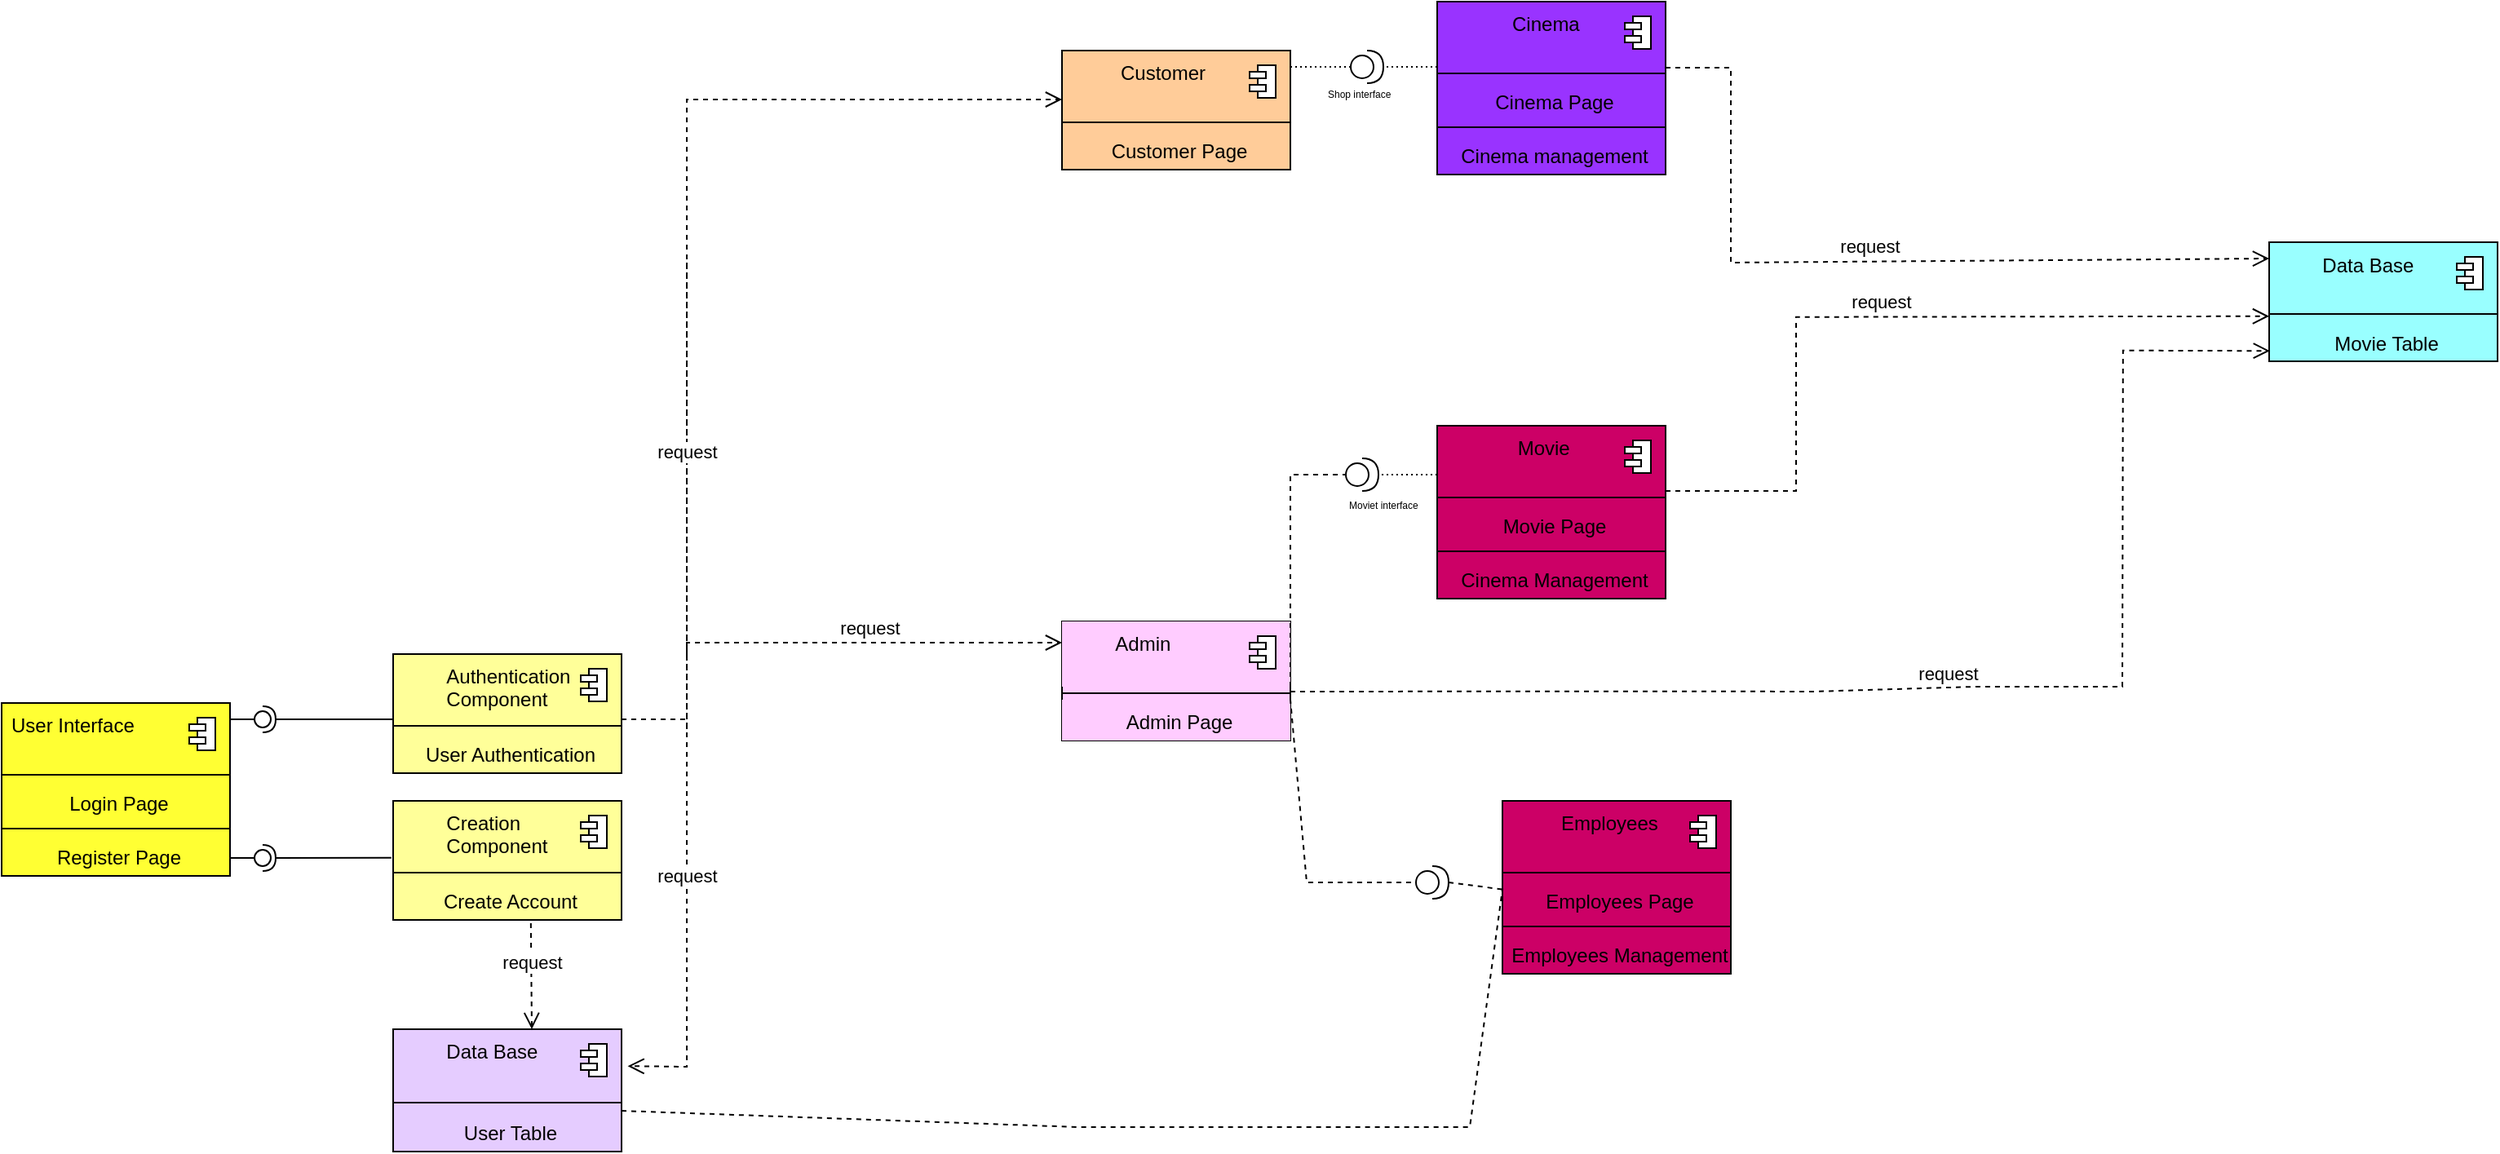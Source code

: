 <mxfile version="24.3.0" type="device">
  <diagram name="Page-1" id="DwCZPOJMU9MB61knrAeJ">
    <mxGraphModel dx="1050" dy="1665" grid="1" gridSize="10" guides="1" tooltips="1" connect="1" arrows="1" fold="1" page="1" pageScale="1" pageWidth="850" pageHeight="1100" math="0" shadow="0">
      <root>
        <mxCell id="0" />
        <mxCell id="1" parent="0" />
        <mxCell id="2sAAKsw5PzMiVldp9nGo-357" value="" style="fontStyle=1;align=center;verticalAlign=top;childLayout=stackLayout;horizontal=1;horizontalStack=0;resizeParent=1;resizeParentMax=0;resizeLast=0;marginBottom=0;fillColor=#FFFF33;" parent="1" vertex="1">
          <mxGeometry x="50" y="250" width="140" height="106" as="geometry" />
        </mxCell>
        <mxCell id="2sAAKsw5PzMiVldp9nGo-358" value="User Interface" style="html=1;align=left;spacingLeft=4;verticalAlign=top;strokeColor=none;fillColor=none;whiteSpace=wrap;" parent="2sAAKsw5PzMiVldp9nGo-357" vertex="1">
          <mxGeometry width="140" height="40" as="geometry" />
        </mxCell>
        <mxCell id="2sAAKsw5PzMiVldp9nGo-359" value="" style="shape=module;jettyWidth=10;jettyHeight=4;" parent="2sAAKsw5PzMiVldp9nGo-358" vertex="1">
          <mxGeometry x="1" width="16" height="20" relative="1" as="geometry">
            <mxPoint x="-25" y="9" as="offset" />
          </mxGeometry>
        </mxCell>
        <mxCell id="2sAAKsw5PzMiVldp9nGo-360" value="" style="line;strokeWidth=1;fillColor=none;align=left;verticalAlign=middle;spacingTop=-1;spacingLeft=3;spacingRight=3;rotatable=0;labelPosition=right;points=[];portConstraint=eastwest;" parent="2sAAKsw5PzMiVldp9nGo-357" vertex="1">
          <mxGeometry y="40" width="140" height="8" as="geometry" />
        </mxCell>
        <mxCell id="2sAAKsw5PzMiVldp9nGo-361" value="Login Page" style="html=1;align=center;spacingLeft=4;verticalAlign=top;strokeColor=none;fillColor=none;whiteSpace=wrap;" parent="2sAAKsw5PzMiVldp9nGo-357" vertex="1">
          <mxGeometry y="48" width="140" height="25" as="geometry" />
        </mxCell>
        <mxCell id="2sAAKsw5PzMiVldp9nGo-362" value="" style="line;strokeWidth=1;fillColor=none;align=left;verticalAlign=middle;spacingTop=-1;spacingLeft=3;spacingRight=3;rotatable=0;labelPosition=right;points=[];portConstraint=eastwest;" parent="2sAAKsw5PzMiVldp9nGo-357" vertex="1">
          <mxGeometry y="73" width="140" height="8" as="geometry" />
        </mxCell>
        <mxCell id="2sAAKsw5PzMiVldp9nGo-363" value="Register Page" style="html=1;align=center;spacingLeft=4;verticalAlign=top;strokeColor=none;fillColor=none;whiteSpace=wrap;" parent="2sAAKsw5PzMiVldp9nGo-357" vertex="1">
          <mxGeometry y="81" width="140" height="25" as="geometry" />
        </mxCell>
        <mxCell id="2sAAKsw5PzMiVldp9nGo-364" value="" style="fontStyle=1;align=center;verticalAlign=top;childLayout=stackLayout;horizontal=1;horizontalStack=0;resizeParent=1;resizeParentMax=0;resizeLast=0;marginBottom=0;fillColor=#FFFF99;" parent="1" vertex="1">
          <mxGeometry x="290" y="220" width="140" height="73" as="geometry" />
        </mxCell>
        <mxCell id="2sAAKsw5PzMiVldp9nGo-365" value="&lt;span style=&quot;white-space: pre;&quot;&gt;&#x9;&lt;/span&gt;Authentication&lt;div&gt;&lt;span style=&quot;white-space: pre;&quot;&gt;&#x9;&lt;/span&gt;Component&lt;br&gt;&lt;/div&gt;" style="html=1;align=left;spacingLeft=4;verticalAlign=top;strokeColor=none;fillColor=none;whiteSpace=wrap;" parent="2sAAKsw5PzMiVldp9nGo-364" vertex="1">
          <mxGeometry width="140" height="40" as="geometry" />
        </mxCell>
        <mxCell id="2sAAKsw5PzMiVldp9nGo-366" value="" style="shape=module;jettyWidth=10;jettyHeight=4;" parent="2sAAKsw5PzMiVldp9nGo-365" vertex="1">
          <mxGeometry x="1" width="16" height="20" relative="1" as="geometry">
            <mxPoint x="-25" y="9" as="offset" />
          </mxGeometry>
        </mxCell>
        <mxCell id="2sAAKsw5PzMiVldp9nGo-367" value="" style="line;strokeWidth=1;fillColor=none;align=left;verticalAlign=middle;spacingTop=-1;spacingLeft=3;spacingRight=3;rotatable=0;labelPosition=right;points=[];portConstraint=eastwest;" parent="2sAAKsw5PzMiVldp9nGo-364" vertex="1">
          <mxGeometry y="40" width="140" height="8" as="geometry" />
        </mxCell>
        <mxCell id="2sAAKsw5PzMiVldp9nGo-368" value="User Authentication" style="html=1;align=center;spacingLeft=4;verticalAlign=top;strokeColor=none;fillColor=none;whiteSpace=wrap;" parent="2sAAKsw5PzMiVldp9nGo-364" vertex="1">
          <mxGeometry y="48" width="140" height="25" as="geometry" />
        </mxCell>
        <mxCell id="2sAAKsw5PzMiVldp9nGo-369" value="" style="ellipse;whiteSpace=wrap;html=1;align=center;aspect=fixed;fillColor=none;strokeColor=none;resizable=0;perimeter=centerPerimeter;rotatable=0;allowArrows=0;points=[];outlineConnect=1;" parent="1" vertex="1">
          <mxGeometry x="220" y="265" width="10" height="10" as="geometry" />
        </mxCell>
        <mxCell id="2sAAKsw5PzMiVldp9nGo-370" value="" style="fontStyle=1;align=center;verticalAlign=top;childLayout=stackLayout;horizontal=1;horizontalStack=0;resizeParent=1;resizeParentMax=0;resizeLast=0;marginBottom=0;fillColor=#FFFF99;" parent="1" vertex="1">
          <mxGeometry x="290" y="310" width="140" height="73" as="geometry" />
        </mxCell>
        <mxCell id="2sAAKsw5PzMiVldp9nGo-371" value="&lt;span style=&quot;white-space: pre;&quot;&gt;&#x9;Creation&lt;/span&gt;&lt;div&gt;&lt;span style=&quot;white-space: pre;&quot;&gt;&#x9;&lt;/span&gt;Component&lt;br&gt;&lt;/div&gt;" style="html=1;align=left;spacingLeft=4;verticalAlign=top;strokeColor=none;fillColor=none;whiteSpace=wrap;" parent="2sAAKsw5PzMiVldp9nGo-370" vertex="1">
          <mxGeometry width="140" height="40" as="geometry" />
        </mxCell>
        <mxCell id="2sAAKsw5PzMiVldp9nGo-372" value="" style="shape=module;jettyWidth=10;jettyHeight=4;" parent="2sAAKsw5PzMiVldp9nGo-371" vertex="1">
          <mxGeometry x="1" width="16" height="20" relative="1" as="geometry">
            <mxPoint x="-25" y="9" as="offset" />
          </mxGeometry>
        </mxCell>
        <mxCell id="2sAAKsw5PzMiVldp9nGo-373" value="" style="line;strokeWidth=1;fillColor=none;align=left;verticalAlign=middle;spacingTop=-1;spacingLeft=3;spacingRight=3;rotatable=0;labelPosition=right;points=[];portConstraint=eastwest;" parent="2sAAKsw5PzMiVldp9nGo-370" vertex="1">
          <mxGeometry y="40" width="140" height="8" as="geometry" />
        </mxCell>
        <mxCell id="2sAAKsw5PzMiVldp9nGo-374" value="Create Account" style="html=1;align=center;spacingLeft=4;verticalAlign=top;strokeColor=none;fillColor=none;whiteSpace=wrap;" parent="2sAAKsw5PzMiVldp9nGo-370" vertex="1">
          <mxGeometry y="48" width="140" height="25" as="geometry" />
        </mxCell>
        <mxCell id="2sAAKsw5PzMiVldp9nGo-375" value="" style="rounded=0;orthogonalLoop=1;jettySize=auto;html=1;endArrow=halfCircle;endFill=0;endSize=6;strokeWidth=1;sketch=0;exitX=0;exitY=1;exitDx=0;exitDy=0;" parent="1" source="2sAAKsw5PzMiVldp9nGo-365" target="2sAAKsw5PzMiVldp9nGo-377" edge="1">
          <mxGeometry relative="1" as="geometry">
            <mxPoint x="230" y="260" as="sourcePoint" />
          </mxGeometry>
        </mxCell>
        <mxCell id="2sAAKsw5PzMiVldp9nGo-376" value="" style="rounded=0;orthogonalLoop=1;jettySize=auto;html=1;endArrow=oval;endFill=0;sketch=0;sourcePerimeterSpacing=0;targetPerimeterSpacing=0;endSize=10;" parent="1" target="2sAAKsw5PzMiVldp9nGo-377" edge="1">
          <mxGeometry relative="1" as="geometry">
            <mxPoint x="190" y="260" as="sourcePoint" />
          </mxGeometry>
        </mxCell>
        <mxCell id="2sAAKsw5PzMiVldp9nGo-377" value="" style="ellipse;whiteSpace=wrap;html=1;align=center;aspect=fixed;fillColor=none;strokeColor=none;resizable=0;perimeter=centerPerimeter;rotatable=0;allowArrows=0;points=[];outlineConnect=1;" parent="1" vertex="1">
          <mxGeometry x="205" y="255" width="10" height="10" as="geometry" />
        </mxCell>
        <mxCell id="2sAAKsw5PzMiVldp9nGo-378" value="" style="rounded=0;orthogonalLoop=1;jettySize=auto;html=1;endArrow=halfCircle;endFill=0;endSize=6;strokeWidth=1;sketch=0;exitX=-0.008;exitY=0.873;exitDx=0;exitDy=0;exitPerimeter=0;" parent="1" source="2sAAKsw5PzMiVldp9nGo-371" target="2sAAKsw5PzMiVldp9nGo-380" edge="1">
          <mxGeometry relative="1" as="geometry">
            <mxPoint x="230" y="345" as="sourcePoint" />
          </mxGeometry>
        </mxCell>
        <mxCell id="2sAAKsw5PzMiVldp9nGo-379" value="" style="rounded=0;orthogonalLoop=1;jettySize=auto;html=1;endArrow=oval;endFill=0;sketch=0;sourcePerimeterSpacing=0;targetPerimeterSpacing=0;endSize=10;" parent="1" target="2sAAKsw5PzMiVldp9nGo-380" edge="1">
          <mxGeometry relative="1" as="geometry">
            <mxPoint x="190" y="345" as="sourcePoint" />
          </mxGeometry>
        </mxCell>
        <mxCell id="2sAAKsw5PzMiVldp9nGo-380" value="" style="ellipse;whiteSpace=wrap;html=1;align=center;aspect=fixed;fillColor=none;strokeColor=none;resizable=0;perimeter=centerPerimeter;rotatable=0;allowArrows=0;points=[];outlineConnect=1;" parent="1" vertex="1">
          <mxGeometry x="205" y="340" width="10" height="10" as="geometry" />
        </mxCell>
        <mxCell id="2sAAKsw5PzMiVldp9nGo-381" value="" style="fontStyle=1;align=center;verticalAlign=top;childLayout=stackLayout;horizontal=1;horizontalStack=0;resizeParent=1;resizeParentMax=0;resizeLast=0;marginBottom=0;fillColor=#FFCCFF;" parent="1" vertex="1">
          <mxGeometry x="700" y="200" width="140" height="73" as="geometry" />
        </mxCell>
        <mxCell id="2sAAKsw5PzMiVldp9nGo-382" value="&lt;span style=&quot;white-space: pre;&quot;&gt;&#x9;&lt;/span&gt;Admin" style="html=1;align=left;spacingLeft=4;verticalAlign=top;strokeColor=none;fillColor=#FFCCFF;whiteSpace=wrap;" parent="2sAAKsw5PzMiVldp9nGo-381" vertex="1">
          <mxGeometry width="140" height="40" as="geometry" />
        </mxCell>
        <mxCell id="2sAAKsw5PzMiVldp9nGo-383" value="" style="shape=module;jettyWidth=10;jettyHeight=4;" parent="2sAAKsw5PzMiVldp9nGo-382" vertex="1">
          <mxGeometry x="1" width="16" height="20" relative="1" as="geometry">
            <mxPoint x="-25" y="9" as="offset" />
          </mxGeometry>
        </mxCell>
        <mxCell id="2sAAKsw5PzMiVldp9nGo-384" value="" style="line;strokeWidth=1;fillColor=#FFCCFF;align=left;verticalAlign=middle;spacingTop=-1;spacingLeft=3;spacingRight=3;rotatable=0;labelPosition=right;points=[];portConstraint=eastwest;" parent="2sAAKsw5PzMiVldp9nGo-381" vertex="1">
          <mxGeometry y="40" width="140" height="8" as="geometry" />
        </mxCell>
        <mxCell id="2sAAKsw5PzMiVldp9nGo-385" value="Admin Page" style="html=1;align=center;spacingLeft=4;verticalAlign=top;strokeColor=none;fillColor=#FFCCFF;whiteSpace=wrap;" parent="2sAAKsw5PzMiVldp9nGo-381" vertex="1">
          <mxGeometry y="48" width="140" height="25" as="geometry" />
        </mxCell>
        <mxCell id="2sAAKsw5PzMiVldp9nGo-386" value="" style="fontStyle=1;align=center;verticalAlign=top;childLayout=stackLayout;horizontal=1;horizontalStack=0;resizeParent=1;resizeParentMax=0;resizeLast=0;marginBottom=0;fillColor=#9933FF;" parent="1" vertex="1">
          <mxGeometry x="930" y="-180" width="140" height="106" as="geometry" />
        </mxCell>
        <mxCell id="2sAAKsw5PzMiVldp9nGo-387" value="&amp;nbsp; &amp;nbsp; &amp;nbsp; &amp;nbsp; &amp;nbsp; &amp;nbsp; Cinema" style="html=1;align=left;spacingLeft=4;verticalAlign=top;strokeColor=none;fillColor=none;whiteSpace=wrap;" parent="2sAAKsw5PzMiVldp9nGo-386" vertex="1">
          <mxGeometry width="140" height="40" as="geometry" />
        </mxCell>
        <mxCell id="2sAAKsw5PzMiVldp9nGo-388" value="" style="shape=module;jettyWidth=10;jettyHeight=4;" parent="2sAAKsw5PzMiVldp9nGo-387" vertex="1">
          <mxGeometry x="1" width="16" height="20" relative="1" as="geometry">
            <mxPoint x="-25" y="9" as="offset" />
          </mxGeometry>
        </mxCell>
        <mxCell id="2sAAKsw5PzMiVldp9nGo-389" value="" style="line;strokeWidth=1;fillColor=none;align=left;verticalAlign=middle;spacingTop=-1;spacingLeft=3;spacingRight=3;rotatable=0;labelPosition=right;points=[];portConstraint=eastwest;" parent="2sAAKsw5PzMiVldp9nGo-386" vertex="1">
          <mxGeometry y="40" width="140" height="8" as="geometry" />
        </mxCell>
        <mxCell id="2sAAKsw5PzMiVldp9nGo-390" value="Cinema Page" style="html=1;align=center;spacingLeft=4;verticalAlign=top;strokeColor=none;fillColor=none;whiteSpace=wrap;" parent="2sAAKsw5PzMiVldp9nGo-386" vertex="1">
          <mxGeometry y="48" width="140" height="25" as="geometry" />
        </mxCell>
        <mxCell id="2sAAKsw5PzMiVldp9nGo-391" value="" style="line;strokeWidth=1;fillColor=none;align=left;verticalAlign=middle;spacingTop=-1;spacingLeft=3;spacingRight=3;rotatable=0;labelPosition=right;points=[];portConstraint=eastwest;" parent="2sAAKsw5PzMiVldp9nGo-386" vertex="1">
          <mxGeometry y="73" width="140" height="8" as="geometry" />
        </mxCell>
        <mxCell id="2sAAKsw5PzMiVldp9nGo-392" value="Cinema management" style="html=1;align=center;spacingLeft=4;verticalAlign=top;strokeColor=none;fillColor=none;whiteSpace=wrap;" parent="2sAAKsw5PzMiVldp9nGo-386" vertex="1">
          <mxGeometry y="81" width="140" height="25" as="geometry" />
        </mxCell>
        <mxCell id="2sAAKsw5PzMiVldp9nGo-412" value="" style="fontStyle=1;align=center;verticalAlign=top;childLayout=stackLayout;horizontal=1;horizontalStack=0;resizeParent=1;resizeParentMax=0;resizeLast=0;marginBottom=0;fillColor=#FFCC99;" parent="1" vertex="1">
          <mxGeometry x="700" y="-150" width="140" height="73" as="geometry" />
        </mxCell>
        <mxCell id="2sAAKsw5PzMiVldp9nGo-413" value="&lt;span style=&quot;white-space: pre;&quot;&gt;&#x9;&lt;/span&gt;&amp;nbsp;Customer" style="html=1;align=left;spacingLeft=4;verticalAlign=top;strokeColor=none;fillColor=none;whiteSpace=wrap;" parent="2sAAKsw5PzMiVldp9nGo-412" vertex="1">
          <mxGeometry width="140" height="40" as="geometry" />
        </mxCell>
        <mxCell id="2sAAKsw5PzMiVldp9nGo-414" value="" style="shape=module;jettyWidth=10;jettyHeight=4;" parent="2sAAKsw5PzMiVldp9nGo-413" vertex="1">
          <mxGeometry x="1" width="16" height="20" relative="1" as="geometry">
            <mxPoint x="-25" y="9" as="offset" />
          </mxGeometry>
        </mxCell>
        <mxCell id="2sAAKsw5PzMiVldp9nGo-415" value="" style="line;strokeWidth=1;fillColor=none;align=left;verticalAlign=middle;spacingTop=-1;spacingLeft=3;spacingRight=3;rotatable=0;labelPosition=right;points=[];portConstraint=eastwest;" parent="2sAAKsw5PzMiVldp9nGo-412" vertex="1">
          <mxGeometry y="40" width="140" height="8" as="geometry" />
        </mxCell>
        <mxCell id="2sAAKsw5PzMiVldp9nGo-416" value="Customer Page" style="html=1;align=center;spacingLeft=4;verticalAlign=top;strokeColor=none;fillColor=none;whiteSpace=wrap;" parent="2sAAKsw5PzMiVldp9nGo-412" vertex="1">
          <mxGeometry y="48" width="140" height="25" as="geometry" />
        </mxCell>
        <mxCell id="2sAAKsw5PzMiVldp9nGo-429" value="" style="endArrow=none;html=1;rounded=0;dashed=1;dashPattern=1 2;entryX=0;entryY=0.5;entryDx=0;entryDy=0;entryPerimeter=0;exitX=-0.019;exitY=0.889;exitDx=0;exitDy=0;exitPerimeter=0;" parent="1" edge="1">
          <mxGeometry relative="1" as="geometry">
            <mxPoint x="930" y="-140" as="sourcePoint" />
            <mxPoint x="897" y="-140" as="targetPoint" />
          </mxGeometry>
        </mxCell>
        <mxCell id="2sAAKsw5PzMiVldp9nGo-430" value="" style="endArrow=none;html=1;rounded=0;dashed=1;dashPattern=1 2;entryX=1;entryY=0.25;entryDx=0;entryDy=0;exitX=1;exitY=0.5;exitDx=0;exitDy=0;exitPerimeter=0;" parent="1" target="2sAAKsw5PzMiVldp9nGo-413" edge="1">
          <mxGeometry relative="1" as="geometry">
            <mxPoint x="877" y="-140" as="sourcePoint" />
            <mxPoint x="843" y="-50" as="targetPoint" />
          </mxGeometry>
        </mxCell>
        <mxCell id="2sAAKsw5PzMiVldp9nGo-431" value="" style="shape=providedRequiredInterface;html=1;verticalLabelPosition=bottom;sketch=0;rotation=0;" parent="1" vertex="1">
          <mxGeometry x="877" y="-150" width="20" height="20" as="geometry" />
        </mxCell>
        <mxCell id="2sAAKsw5PzMiVldp9nGo-433" value="" style="endArrow=none;html=1;rounded=0;dashed=1;dashPattern=1 2;entryX=0;entryY=0.5;entryDx=0;entryDy=0;entryPerimeter=0;exitX=0.019;exitY=0.842;exitDx=0;exitDy=0;exitPerimeter=0;" parent="1" edge="1">
          <mxGeometry relative="1" as="geometry">
            <mxPoint x="933" y="110" as="sourcePoint" />
            <mxPoint x="894" y="110" as="targetPoint" />
          </mxGeometry>
        </mxCell>
        <mxCell id="2sAAKsw5PzMiVldp9nGo-435" value="&lt;span style=&quot;color: rgba(0, 0, 0, 0); font-family: monospace; font-size: 0px; text-align: start;&quot;&gt;%3CmxGraphModel%3E%3Croot%3E%3CmxCell%20id%3D%220%22%2F%3E%3CmxCell%20id%3D%221%22%20parent%3D%220%22%2F%3E%3CmxCell%20id%3D%222%22%20value%3D%22%22%20style%3D%22fontStyle%3D1%3Balign%3Dcenter%3BverticalAlign%3Dtop%3BchildLayout%3DstackLayout%3Bhorizontal%3D1%3BhorizontalStack%3D0%3BresizeParent%3D1%3BresizeParentMax%3D0%3BresizeLast%3D0%3BmarginBottom%3D0%3BfillColor%3D%23CC0066%3B%22%20vertex%3D%221%22%20parent%3D%221%22%3E%3CmxGeometry%20x%3D%22930%22%20y%3D%2280%22%20width%3D%22140%22%20height%3D%22106%22%20as%3D%22geometry%22%2F%3E%3C%2FmxCell%3E%3CmxCell%20id%3D%223%22%20value%3D%22%26amp%3Bnbsp%3B%20%26amp%3Bnbsp%3B%20%26amp%3Bnbsp%3B%20%26amp%3Bnbsp%3B%20%26amp%3Bnbsp%3B%20%26amp%3Bnbsp%3B%20%26amp%3Bnbsp%3BMovie%22%20style%3D%22html%3D1%3Balign%3Dleft%3BspacingLeft%3D4%3BverticalAlign%3Dtop%3BstrokeColor%3Dnone%3BfillColor%3Dnone%3BwhiteSpace%3Dwrap%3B%22%20vertex%3D%221%22%20parent%3D%222%22%3E%3CmxGeometry%20width%3D%22140%22%20height%3D%2240%22%20as%3D%22geometry%22%2F%3E%3C%2FmxCell%3E%3CmxCell%20id%3D%224%22%20value%3D%22%22%20style%3D%22shape%3Dmodule%3BjettyWidth%3D10%3BjettyHeight%3D4%3B%22%20vertex%3D%221%22%20parent%3D%223%22%3E%3CmxGeometry%20x%3D%221%22%20width%3D%2216%22%20height%3D%2220%22%20relative%3D%221%22%20as%3D%22geometry%22%3E%3CmxPoint%20x%3D%22-25%22%20y%3D%229%22%20as%3D%22offset%22%2F%3E%3C%2FmxGeometry%3E%3C%2FmxCell%3E%3CmxCell%20id%3D%225%22%20value%3D%22%22%20style%3D%22line%3BstrokeWidth%3D1%3BfillColor%3Dnone%3Balign%3Dleft%3BverticalAlign%3Dmiddle%3BspacingTop%3D-1%3BspacingLeft%3D3%3BspacingRight%3D3%3Brotatable%3D0%3BlabelPosition%3Dright%3Bpoints%3D%5B%5D%3BportConstraint%3Deastwest%3B%22%20vertex%3D%221%22%20parent%3D%222%22%3E%3CmxGeometry%20y%3D%2240%22%20width%3D%22140%22%20height%3D%228%22%20as%3D%22geometry%22%2F%3E%3C%2FmxCell%3E%3CmxCell%20id%3D%226%22%20value%3D%22%26lt%3Bspan%20style%3D%26quot%3Btext-align%3A%20left%3B%26quot%3B%26gt%3BMovie%26lt%3B%2Fspan%26gt%3B%26amp%3Bnbsp%3BPage%22%20style%3D%22html%3D1%3Balign%3Dcenter%3BspacingLeft%3D4%3BverticalAlign%3Dtop%3BstrokeColor%3Dnone%3BfillColor%3Dnone%3BwhiteSpace%3Dwrap%3B%22%20vertex%3D%221%22%20parent%3D%222%22%3E%3CmxGeometry%20y%3D%2248%22%20width%3D%22140%22%20height%3D%2225%22%20as%3D%22geometry%22%2F%3E%3C%2FmxCell%3E%3CmxCell%20id%3D%227%22%20value%3D%22%22%20style%3D%22line%3BstrokeWidth%3D1%3BfillColor%3Dnone%3Balign%3Dleft%3BverticalAlign%3Dmiddle%3BspacingTop%3D-1%3BspacingLeft%3D3%3BspacingRight%3D3%3Brotatable%3D0%3BlabelPosition%3Dright%3Bpoints%3D%5B%5D%3BportConstraint%3Deastwest%3B%22%20vertex%3D%221%22%20parent%3D%222%22%3E%3CmxGeometry%20y%3D%2273%22%20width%3D%22140%22%20height%3D%228%22%20as%3D%22geometry%22%2F%3E%3C%2FmxCell%3E%3CmxCell%20id%3D%228%22%20value%3D%22Cinema%20Management%22%20style%3D%22html%3D1%3Balign%3Dcenter%3BspacingLeft%3D4%3BverticalAlign%3Dtop%3BstrokeColor%3Dnone%3BfillColor%3Dnone%3BwhiteSpace%3Dwrap%3B%22%20vertex%3D%221%22%20parent%3D%222%22%3E%3CmxGeometry%20y%3D%2281%22%20width%3D%22140%22%20height%3D%2225%22%20as%3D%22geometry%22%2F%3E%3C%2FmxCell%3E%3C%2Froot%3E%3C%2FmxGraphModel%3E&lt;/span&gt;" style="shape=providedRequiredInterface;html=1;verticalLabelPosition=bottom;sketch=0;rotation=0;" parent="1" vertex="1">
          <mxGeometry x="874" y="100" width="20" height="20" as="geometry" />
        </mxCell>
        <mxCell id="2sAAKsw5PzMiVldp9nGo-439" value="&lt;span style=&quot;font-size: 6px;&quot;&gt;Moviet interface&lt;/span&gt;" style="text;strokeColor=none;fillColor=none;spacingLeft=4;spacingRight=4;overflow=hidden;rotatable=0;points=[[0,0.5],[1,0.5]];portConstraint=eastwest;fontSize=12;whiteSpace=wrap;html=1;" parent="1" vertex="1">
          <mxGeometry x="870" y="113" width="57" height="40" as="geometry" />
        </mxCell>
        <mxCell id="2sAAKsw5PzMiVldp9nGo-448" value="" style="fontStyle=1;align=center;verticalAlign=top;childLayout=stackLayout;horizontal=1;horizontalStack=0;resizeParent=1;resizeParentMax=0;resizeLast=0;marginBottom=0;fillColor=#CC0066;" parent="1" vertex="1">
          <mxGeometry x="930" y="80" width="140" height="106" as="geometry" />
        </mxCell>
        <mxCell id="2sAAKsw5PzMiVldp9nGo-449" value="&amp;nbsp; &amp;nbsp; &amp;nbsp; &amp;nbsp; &amp;nbsp; &amp;nbsp; &amp;nbsp;Movie" style="html=1;align=left;spacingLeft=4;verticalAlign=top;strokeColor=none;fillColor=none;whiteSpace=wrap;" parent="2sAAKsw5PzMiVldp9nGo-448" vertex="1">
          <mxGeometry width="140" height="40" as="geometry" />
        </mxCell>
        <mxCell id="2sAAKsw5PzMiVldp9nGo-450" value="" style="shape=module;jettyWidth=10;jettyHeight=4;" parent="2sAAKsw5PzMiVldp9nGo-449" vertex="1">
          <mxGeometry x="1" width="16" height="20" relative="1" as="geometry">
            <mxPoint x="-25" y="9" as="offset" />
          </mxGeometry>
        </mxCell>
        <mxCell id="2sAAKsw5PzMiVldp9nGo-451" value="" style="line;strokeWidth=1;fillColor=none;align=left;verticalAlign=middle;spacingTop=-1;spacingLeft=3;spacingRight=3;rotatable=0;labelPosition=right;points=[];portConstraint=eastwest;" parent="2sAAKsw5PzMiVldp9nGo-448" vertex="1">
          <mxGeometry y="40" width="140" height="8" as="geometry" />
        </mxCell>
        <mxCell id="2sAAKsw5PzMiVldp9nGo-452" value="&lt;span style=&quot;text-align: left;&quot;&gt;Movie&lt;/span&gt;&amp;nbsp;Page" style="html=1;align=center;spacingLeft=4;verticalAlign=top;strokeColor=none;fillColor=none;whiteSpace=wrap;" parent="2sAAKsw5PzMiVldp9nGo-448" vertex="1">
          <mxGeometry y="48" width="140" height="25" as="geometry" />
        </mxCell>
        <mxCell id="2sAAKsw5PzMiVldp9nGo-453" value="" style="line;strokeWidth=1;fillColor=none;align=left;verticalAlign=middle;spacingTop=-1;spacingLeft=3;spacingRight=3;rotatable=0;labelPosition=right;points=[];portConstraint=eastwest;" parent="2sAAKsw5PzMiVldp9nGo-448" vertex="1">
          <mxGeometry y="73" width="140" height="8" as="geometry" />
        </mxCell>
        <mxCell id="2sAAKsw5PzMiVldp9nGo-454" value="Cinema Management" style="html=1;align=center;spacingLeft=4;verticalAlign=top;strokeColor=none;fillColor=none;whiteSpace=wrap;" parent="2sAAKsw5PzMiVldp9nGo-448" vertex="1">
          <mxGeometry y="81" width="140" height="25" as="geometry" />
        </mxCell>
        <mxCell id="2sAAKsw5PzMiVldp9nGo-455" value="&lt;span style=&quot;font-size: 6px;&quot;&gt;Shop interface&lt;/span&gt;" style="text;strokeColor=none;fillColor=none;spacingLeft=4;spacingRight=4;overflow=hidden;rotatable=0;points=[[0,0.5],[1,0.5]];portConstraint=eastwest;fontSize=12;whiteSpace=wrap;html=1;" parent="1" vertex="1">
          <mxGeometry x="857" y="-139.5" width="60" height="40" as="geometry" />
        </mxCell>
        <mxCell id="2sAAKsw5PzMiVldp9nGo-462" value="" style="fontStyle=1;align=center;verticalAlign=top;childLayout=stackLayout;horizontal=1;horizontalStack=0;resizeParent=1;resizeParentMax=0;resizeLast=0;marginBottom=0;fillColor=#99FFFF;" parent="1" vertex="1">
          <mxGeometry x="1440" y="-32.5" width="140" height="73" as="geometry" />
        </mxCell>
        <mxCell id="2sAAKsw5PzMiVldp9nGo-463" value="&lt;span style=&quot;white-space: pre;&quot;&gt;&#x9;&lt;/span&gt;Data Base" style="html=1;align=left;spacingLeft=4;verticalAlign=top;strokeColor=none;fillColor=none;whiteSpace=wrap;" parent="2sAAKsw5PzMiVldp9nGo-462" vertex="1">
          <mxGeometry width="140" height="40" as="geometry" />
        </mxCell>
        <mxCell id="2sAAKsw5PzMiVldp9nGo-464" value="" style="shape=module;jettyWidth=10;jettyHeight=4;" parent="2sAAKsw5PzMiVldp9nGo-463" vertex="1">
          <mxGeometry x="1" width="16" height="20" relative="1" as="geometry">
            <mxPoint x="-25" y="9" as="offset" />
          </mxGeometry>
        </mxCell>
        <mxCell id="2sAAKsw5PzMiVldp9nGo-465" value="" style="line;strokeWidth=1;fillColor=none;align=left;verticalAlign=middle;spacingTop=-1;spacingLeft=3;spacingRight=3;rotatable=0;labelPosition=right;points=[];portConstraint=eastwest;" parent="2sAAKsw5PzMiVldp9nGo-462" vertex="1">
          <mxGeometry y="40" width="140" height="8" as="geometry" />
        </mxCell>
        <mxCell id="2sAAKsw5PzMiVldp9nGo-466" value="Movie Table" style="html=1;align=center;spacingLeft=4;verticalAlign=top;strokeColor=none;fillColor=none;whiteSpace=wrap;" parent="2sAAKsw5PzMiVldp9nGo-462" vertex="1">
          <mxGeometry y="48" width="140" height="25" as="geometry" />
        </mxCell>
        <mxCell id="2sAAKsw5PzMiVldp9nGo-467" value="" style="fontStyle=1;align=center;verticalAlign=top;childLayout=stackLayout;horizontal=1;horizontalStack=0;resizeParent=1;resizeParentMax=0;resizeLast=0;marginBottom=0;fillColor=#E5CCFF;" parent="1" vertex="1">
          <mxGeometry x="290" y="450" width="140" height="75" as="geometry" />
        </mxCell>
        <mxCell id="2sAAKsw5PzMiVldp9nGo-468" value="&lt;span style=&quot;white-space: pre;&quot;&gt;&#x9;&lt;/span&gt;Data Base" style="html=1;align=left;spacingLeft=4;verticalAlign=top;strokeColor=none;fillColor=none;whiteSpace=wrap;" parent="2sAAKsw5PzMiVldp9nGo-467" vertex="1">
          <mxGeometry width="140" height="40" as="geometry" />
        </mxCell>
        <mxCell id="2sAAKsw5PzMiVldp9nGo-469" value="" style="shape=module;jettyWidth=10;jettyHeight=4;" parent="2sAAKsw5PzMiVldp9nGo-468" vertex="1">
          <mxGeometry x="1" width="16" height="20" relative="1" as="geometry">
            <mxPoint x="-25" y="9" as="offset" />
          </mxGeometry>
        </mxCell>
        <mxCell id="2sAAKsw5PzMiVldp9nGo-470" value="" style="line;strokeWidth=1;fillColor=none;align=left;verticalAlign=middle;spacingTop=-1;spacingLeft=3;spacingRight=3;rotatable=0;labelPosition=right;points=[];portConstraint=eastwest;" parent="2sAAKsw5PzMiVldp9nGo-467" vertex="1">
          <mxGeometry y="40" width="140" height="10" as="geometry" />
        </mxCell>
        <mxCell id="2sAAKsw5PzMiVldp9nGo-471" value="User Table" style="html=1;align=center;spacingLeft=4;verticalAlign=top;strokeColor=none;fillColor=none;whiteSpace=wrap;" parent="2sAAKsw5PzMiVldp9nGo-467" vertex="1">
          <mxGeometry y="50" width="140" height="25" as="geometry" />
        </mxCell>
        <mxCell id="2sAAKsw5PzMiVldp9nGo-472" value="request" style="html=1;verticalAlign=bottom;endArrow=open;dashed=1;endSize=8;curved=0;rounded=0;exitX=0.603;exitY=1.082;exitDx=0;exitDy=0;exitPerimeter=0;" parent="1" source="2sAAKsw5PzMiVldp9nGo-374" edge="1">
          <mxGeometry relative="1" as="geometry">
            <mxPoint x="455" y="450" as="sourcePoint" />
            <mxPoint x="375" y="450" as="targetPoint" />
          </mxGeometry>
        </mxCell>
        <mxCell id="2sAAKsw5PzMiVldp9nGo-473" value="request" style="html=1;verticalAlign=bottom;endArrow=open;dashed=1;endSize=8;curved=0;rounded=0;entryX=1.027;entryY=0.565;entryDx=0;entryDy=0;entryPerimeter=0;" parent="1" target="2sAAKsw5PzMiVldp9nGo-468" edge="1">
          <mxGeometry relative="1" as="geometry">
            <mxPoint x="430" y="260" as="sourcePoint" />
            <mxPoint x="481" y="445" as="targetPoint" />
            <Array as="points">
              <mxPoint x="470" y="260" />
              <mxPoint x="470" y="473" />
            </Array>
          </mxGeometry>
        </mxCell>
        <mxCell id="2sAAKsw5PzMiVldp9nGo-475" value="request" style="html=1;verticalAlign=bottom;endArrow=open;dashed=1;endSize=8;curved=0;rounded=0;entryX=0;entryY=0.5;entryDx=0;entryDy=0;" parent="1" edge="1">
          <mxGeometry relative="1" as="geometry">
            <mxPoint x="470" y="-20" as="sourcePoint" />
            <mxPoint x="700" y="-120" as="targetPoint" />
            <Array as="points">
              <mxPoint x="470" y="270" />
              <mxPoint x="470" />
              <mxPoint x="470" y="-120" />
            </Array>
          </mxGeometry>
        </mxCell>
        <mxCell id="2sAAKsw5PzMiVldp9nGo-477" value="request" style="html=1;verticalAlign=bottom;endArrow=open;dashed=1;endSize=8;curved=0;rounded=0;entryX=0;entryY=0.5;entryDx=0;entryDy=0;" parent="1" edge="1">
          <mxGeometry relative="1" as="geometry">
            <mxPoint x="470" y="220" as="sourcePoint" />
            <mxPoint x="700" y="213" as="targetPoint" />
            <Array as="points">
              <mxPoint x="470" y="213" />
            </Array>
          </mxGeometry>
        </mxCell>
        <mxCell id="2sAAKsw5PzMiVldp9nGo-480" value="request" style="html=1;verticalAlign=bottom;endArrow=open;dashed=1;endSize=8;curved=0;rounded=0;entryX=0;entryY=0.25;entryDx=0;entryDy=0;" parent="1" target="2sAAKsw5PzMiVldp9nGo-463" edge="1">
          <mxGeometry relative="1" as="geometry">
            <mxPoint x="1070" y="-139.5" as="sourcePoint" />
            <mxPoint x="1400" y="-240" as="targetPoint" />
            <Array as="points">
              <mxPoint x="1110" y="-139.5" />
              <mxPoint x="1110" y="-20" />
            </Array>
          </mxGeometry>
        </mxCell>
        <mxCell id="2sAAKsw5PzMiVldp9nGo-481" value="request" style="html=1;verticalAlign=bottom;endArrow=open;dashed=1;endSize=8;curved=0;rounded=0;entryX=0;entryY=0.5;entryDx=0;entryDy=0;" parent="1" edge="1">
          <mxGeometry relative="1" as="geometry">
            <mxPoint x="1070" y="120" as="sourcePoint" />
            <mxPoint x="1440" y="12.87" as="targetPoint" />
            <Array as="points">
              <mxPoint x="1110" y="120" />
              <mxPoint x="1150" y="120" />
              <mxPoint x="1150" y="13.37" />
            </Array>
          </mxGeometry>
        </mxCell>
        <mxCell id="2sAAKsw5PzMiVldp9nGo-483" value="request" style="html=1;verticalAlign=bottom;endArrow=open;dashed=1;endSize=8;curved=0;rounded=0;entryX=0;entryY=0.75;entryDx=0;entryDy=0;exitX=0.997;exitY=0.386;exitDx=0;exitDy=0;exitPerimeter=0;" parent="1" edge="1">
          <mxGeometry relative="1" as="geometry">
            <mxPoint x="840.0" y="242.958" as="sourcePoint" />
            <mxPoint x="1440.42" y="34.12" as="targetPoint" />
            <Array as="points">
              <mxPoint x="1110.42" y="242.87" />
              <mxPoint x="1160" y="243" />
              <mxPoint x="1260" y="240" />
              <mxPoint x="1350" y="240" />
              <mxPoint x="1350.42" y="33.87" />
            </Array>
          </mxGeometry>
        </mxCell>
        <mxCell id="6cgG2QLcWGA0nOmmeLSm-1" value="" style="endArrow=none;dashed=1;html=1;rounded=0;entryX=0;entryY=0.5;entryDx=0;entryDy=0;entryPerimeter=0;" edge="1" parent="1" target="2sAAKsw5PzMiVldp9nGo-435">
          <mxGeometry width="50" height="50" relative="1" as="geometry">
            <mxPoint x="840" y="240" as="sourcePoint" />
            <mxPoint x="900" y="90" as="targetPoint" />
            <Array as="points">
              <mxPoint x="840" y="110" />
            </Array>
          </mxGeometry>
        </mxCell>
        <mxCell id="6cgG2QLcWGA0nOmmeLSm-2" value="" style="fontStyle=1;align=center;verticalAlign=top;childLayout=stackLayout;horizontal=1;horizontalStack=0;resizeParent=1;resizeParentMax=0;resizeLast=0;marginBottom=0;fillColor=#CC0066;" vertex="1" parent="1">
          <mxGeometry x="970" y="310" width="140" height="106" as="geometry" />
        </mxCell>
        <mxCell id="6cgG2QLcWGA0nOmmeLSm-3" value="&amp;nbsp; &amp;nbsp; &amp;nbsp; &amp;nbsp; &amp;nbsp;Employees" style="html=1;align=left;spacingLeft=4;verticalAlign=top;strokeColor=none;fillColor=none;whiteSpace=wrap;" vertex="1" parent="6cgG2QLcWGA0nOmmeLSm-2">
          <mxGeometry width="140" height="40" as="geometry" />
        </mxCell>
        <mxCell id="6cgG2QLcWGA0nOmmeLSm-4" value="" style="shape=module;jettyWidth=10;jettyHeight=4;" vertex="1" parent="6cgG2QLcWGA0nOmmeLSm-3">
          <mxGeometry x="1" width="16" height="20" relative="1" as="geometry">
            <mxPoint x="-25" y="9" as="offset" />
          </mxGeometry>
        </mxCell>
        <mxCell id="6cgG2QLcWGA0nOmmeLSm-5" value="" style="line;strokeWidth=1;fillColor=none;align=left;verticalAlign=middle;spacingTop=-1;spacingLeft=3;spacingRight=3;rotatable=0;labelPosition=right;points=[];portConstraint=eastwest;" vertex="1" parent="6cgG2QLcWGA0nOmmeLSm-2">
          <mxGeometry y="40" width="140" height="8" as="geometry" />
        </mxCell>
        <mxCell id="6cgG2QLcWGA0nOmmeLSm-6" value="&lt;span style=&quot;text-align: left;&quot;&gt;Employees&lt;/span&gt;&amp;nbsp;Page" style="html=1;align=center;spacingLeft=4;verticalAlign=top;strokeColor=none;fillColor=none;whiteSpace=wrap;" vertex="1" parent="6cgG2QLcWGA0nOmmeLSm-2">
          <mxGeometry y="48" width="140" height="25" as="geometry" />
        </mxCell>
        <mxCell id="6cgG2QLcWGA0nOmmeLSm-7" value="" style="line;strokeWidth=1;fillColor=none;align=left;verticalAlign=middle;spacingTop=-1;spacingLeft=3;spacingRight=3;rotatable=0;labelPosition=right;points=[];portConstraint=eastwest;" vertex="1" parent="6cgG2QLcWGA0nOmmeLSm-2">
          <mxGeometry y="73" width="140" height="8" as="geometry" />
        </mxCell>
        <mxCell id="6cgG2QLcWGA0nOmmeLSm-8" value="Employees Management" style="html=1;align=center;spacingLeft=4;verticalAlign=top;strokeColor=none;fillColor=none;whiteSpace=wrap;" vertex="1" parent="6cgG2QLcWGA0nOmmeLSm-2">
          <mxGeometry y="81" width="140" height="25" as="geometry" />
        </mxCell>
        <mxCell id="6cgG2QLcWGA0nOmmeLSm-9" value="" style="endArrow=none;dashed=1;html=1;rounded=0;entryX=0;entryY=0.25;entryDx=0;entryDy=0;exitX=1;exitY=0;exitDx=0;exitDy=0;" edge="1" parent="1" source="2sAAKsw5PzMiVldp9nGo-471" target="6cgG2QLcWGA0nOmmeLSm-6">
          <mxGeometry width="50" height="50" relative="1" as="geometry">
            <mxPoint x="810" y="420" as="sourcePoint" />
            <mxPoint x="860" y="370" as="targetPoint" />
            <Array as="points">
              <mxPoint x="710" y="510" />
              <mxPoint x="950" y="510" />
            </Array>
          </mxGeometry>
        </mxCell>
        <mxCell id="6cgG2QLcWGA0nOmmeLSm-10" value="" style="endArrow=none;dashed=1;html=1;rounded=0;entryX=1;entryY=0;entryDx=0;entryDy=0;" edge="1" parent="1" target="2sAAKsw5PzMiVldp9nGo-385">
          <mxGeometry width="50" height="50" relative="1" as="geometry">
            <mxPoint x="920" y="360" as="sourcePoint" />
            <mxPoint x="860" y="370" as="targetPoint" />
            <Array as="points">
              <mxPoint x="850" y="360" />
            </Array>
          </mxGeometry>
        </mxCell>
        <mxCell id="6cgG2QLcWGA0nOmmeLSm-18" value="&lt;span style=&quot;color: rgba(0, 0, 0, 0); font-family: monospace; font-size: 0px; text-align: start;&quot;&gt;%3CmxGraphModel%3E%3Croot%3E%3CmxCell%20id%3D%220%22%2F%3E%3CmxCell%20id%3D%221%22%20parent%3D%220%22%2F%3E%3CmxCell%20id%3D%222%22%20value%3D%22%22%20style%3D%22fontStyle%3D1%3Balign%3Dcenter%3BverticalAlign%3Dtop%3BchildLayout%3DstackLayout%3Bhorizontal%3D1%3BhorizontalStack%3D0%3BresizeParent%3D1%3BresizeParentMax%3D0%3BresizeLast%3D0%3BmarginBottom%3D0%3BfillColor%3D%23CC0066%3B%22%20vertex%3D%221%22%20parent%3D%221%22%3E%3CmxGeometry%20x%3D%22930%22%20y%3D%2280%22%20width%3D%22140%22%20height%3D%22106%22%20as%3D%22geometry%22%2F%3E%3C%2FmxCell%3E%3CmxCell%20id%3D%223%22%20value%3D%22%26amp%3Bnbsp%3B%20%26amp%3Bnbsp%3B%20%26amp%3Bnbsp%3B%20%26amp%3Bnbsp%3B%20%26amp%3Bnbsp%3B%20%26amp%3Bnbsp%3B%20%26amp%3Bnbsp%3BMovie%22%20style%3D%22html%3D1%3Balign%3Dleft%3BspacingLeft%3D4%3BverticalAlign%3Dtop%3BstrokeColor%3Dnone%3BfillColor%3Dnone%3BwhiteSpace%3Dwrap%3B%22%20vertex%3D%221%22%20parent%3D%222%22%3E%3CmxGeometry%20width%3D%22140%22%20height%3D%2240%22%20as%3D%22geometry%22%2F%3E%3C%2FmxCell%3E%3CmxCell%20id%3D%224%22%20value%3D%22%22%20style%3D%22shape%3Dmodule%3BjettyWidth%3D10%3BjettyHeight%3D4%3B%22%20vertex%3D%221%22%20parent%3D%223%22%3E%3CmxGeometry%20x%3D%221%22%20width%3D%2216%22%20height%3D%2220%22%20relative%3D%221%22%20as%3D%22geometry%22%3E%3CmxPoint%20x%3D%22-25%22%20y%3D%229%22%20as%3D%22offset%22%2F%3E%3C%2FmxGeometry%3E%3C%2FmxCell%3E%3CmxCell%20id%3D%225%22%20value%3D%22%22%20style%3D%22line%3BstrokeWidth%3D1%3BfillColor%3Dnone%3Balign%3Dleft%3BverticalAlign%3Dmiddle%3BspacingTop%3D-1%3BspacingLeft%3D3%3BspacingRight%3D3%3Brotatable%3D0%3BlabelPosition%3Dright%3Bpoints%3D%5B%5D%3BportConstraint%3Deastwest%3B%22%20vertex%3D%221%22%20parent%3D%222%22%3E%3CmxGeometry%20y%3D%2240%22%20width%3D%22140%22%20height%3D%228%22%20as%3D%22geometry%22%2F%3E%3C%2FmxCell%3E%3CmxCell%20id%3D%226%22%20value%3D%22%26lt%3Bspan%20style%3D%26quot%3Btext-align%3A%20left%3B%26quot%3B%26gt%3BMovie%26lt%3B%2Fspan%26gt%3B%26amp%3Bnbsp%3BPage%22%20style%3D%22html%3D1%3Balign%3Dcenter%3BspacingLeft%3D4%3BverticalAlign%3Dtop%3BstrokeColor%3Dnone%3BfillColor%3Dnone%3BwhiteSpace%3Dwrap%3B%22%20vertex%3D%221%22%20parent%3D%222%22%3E%3CmxGeometry%20y%3D%2248%22%20width%3D%22140%22%20height%3D%2225%22%20as%3D%22geometry%22%2F%3E%3C%2FmxCell%3E%3CmxCell%20id%3D%227%22%20value%3D%22%22%20style%3D%22line%3BstrokeWidth%3D1%3BfillColor%3Dnone%3Balign%3Dleft%3BverticalAlign%3Dmiddle%3BspacingTop%3D-1%3BspacingLeft%3D3%3BspacingRight%3D3%3Brotatable%3D0%3BlabelPosition%3Dright%3Bpoints%3D%5B%5D%3BportConstraint%3Deastwest%3B%22%20vertex%3D%221%22%20parent%3D%222%22%3E%3CmxGeometry%20y%3D%2273%22%20width%3D%22140%22%20height%3D%228%22%20as%3D%22geometry%22%2F%3E%3C%2FmxCell%3E%3CmxCell%20id%3D%228%22%20value%3D%22Cinema%20Management%22%20style%3D%22html%3D1%3Balign%3Dcenter%3BspacingLeft%3D4%3BverticalAlign%3Dtop%3BstrokeColor%3Dnone%3BfillColor%3Dnone%3BwhiteSpace%3Dwrap%3B%22%20vertex%3D%221%22%20parent%3D%222%22%3E%3CmxGeometry%20y%3D%2281%22%20width%3D%22140%22%20height%3D%2225%22%20as%3D%22geometry%22%2F%3E%3C%2FmxCell%3E%3C%2Froot%3E%3C%2FmxGraphModel%3E&lt;/span&gt;" style="shape=providedRequiredInterface;html=1;verticalLabelPosition=bottom;sketch=0;rotation=0;" vertex="1" parent="1">
          <mxGeometry x="917" y="350" width="20" height="20" as="geometry" />
        </mxCell>
        <mxCell id="6cgG2QLcWGA0nOmmeLSm-19" value="" style="endArrow=none;dashed=1;html=1;rounded=0;entryX=0;entryY=0.25;entryDx=0;entryDy=0;exitX=1;exitY=0.5;exitDx=0;exitDy=0;exitPerimeter=0;" edge="1" parent="1" source="6cgG2QLcWGA0nOmmeLSm-18" target="6cgG2QLcWGA0nOmmeLSm-6">
          <mxGeometry width="50" height="50" relative="1" as="geometry">
            <mxPoint x="810" y="390" as="sourcePoint" />
            <mxPoint x="860" y="340" as="targetPoint" />
          </mxGeometry>
        </mxCell>
      </root>
    </mxGraphModel>
  </diagram>
</mxfile>
